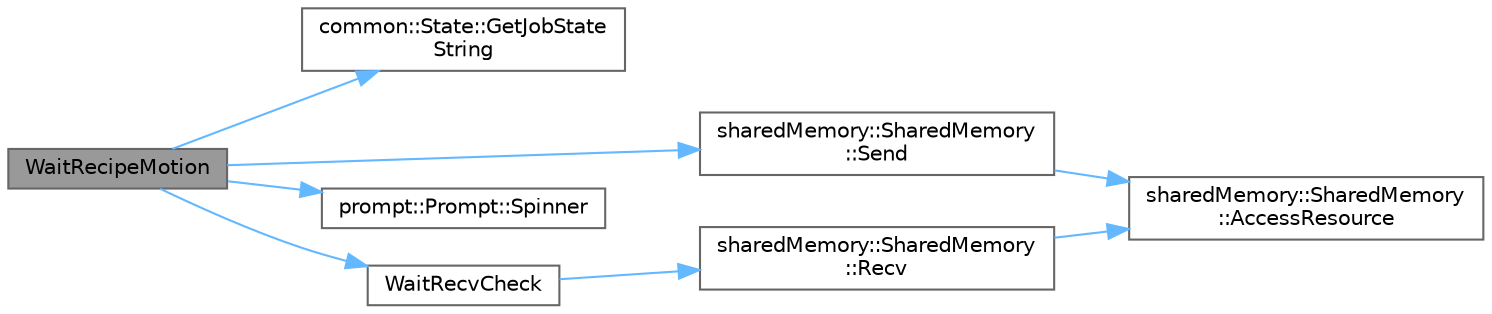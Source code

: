 digraph "WaitRecipeMotion"
{
 // LATEX_PDF_SIZE
  bgcolor="transparent";
  edge [fontname=Helvetica,fontsize=10,labelfontname=Helvetica,labelfontsize=10];
  node [fontname=Helvetica,fontsize=10,shape=box,height=0.2,width=0.4];
  rankdir="LR";
  Node1 [id="Node000001",label="WaitRecipeMotion",height=0.2,width=0.4,color="gray40", fillcolor="grey60", style="filled", fontcolor="black",tooltip="레시피 모션의 완료를 대기합니다."];
  Node1 -> Node2 [id="edge1_Node000001_Node000002",color="steelblue1",style="solid",tooltip=" "];
  Node2 [id="Node000002",label="common::State::GetJobState\lString",height=0.2,width=0.4,color="grey40", fillcolor="white", style="filled",URL="$a00081.html#a1995a4cf45ba87066d00356029652ea9",tooltip="주어진 상태 코드에 해당하는 작업 상태 문자열을 반환하는 함수입니다."];
  Node1 -> Node3 [id="edge2_Node000001_Node000003",color="steelblue1",style="solid",tooltip=" "];
  Node3 [id="Node000003",label="sharedMemory::SharedMemory\l::Send",height=0.2,width=0.4,color="grey40", fillcolor="white", style="filled",URL="$a00129.html#a212b8529781cfac2d75de64db2abdea6",tooltip="데이터를 송신하는 메서드입니다."];
  Node3 -> Node4 [id="edge3_Node000003_Node000004",color="steelblue1",style="solid",tooltip=" "];
  Node4 [id="Node000004",label="sharedMemory::SharedMemory\l::AccessResource",height=0.2,width=0.4,color="grey40", fillcolor="white", style="filled",URL="$a00129.html#aac2e636e1bb07c9b201c7df657b48fac",tooltip="공유 리소스에 접근하는 함수입니다."];
  Node1 -> Node5 [id="edge4_Node000001_Node000005",color="steelblue1",style="solid",tooltip=" "];
  Node5 [id="Node000005",label="prompt::Prompt::Spinner",height=0.2,width=0.4,color="grey40", fillcolor="white", style="filled",URL="$a00149.html#a422dff8328f7a4777c51dff1badcdffb",tooltip="콘솔에 스피너 애니메이션을 출력합니다."];
  Node1 -> Node6 [id="edge5_Node000001_Node000006",color="steelblue1",style="solid",tooltip=" "];
  Node6 [id="Node000006",label="WaitRecvCheck",height=0.2,width=0.4,color="grey40", fillcolor="white", style="filled",URL="$a00059.html#a1dbc4e0a1498a42d8442c915be7358aa",tooltip="지정된 명령을 수신 대기합니다."];
  Node6 -> Node7 [id="edge6_Node000006_Node000007",color="steelblue1",style="solid",tooltip=" "];
  Node7 [id="Node000007",label="sharedMemory::SharedMemory\l::Recv",height=0.2,width=0.4,color="grey40", fillcolor="white", style="filled",URL="$a00129.html#aa0ac84da4690d8f02030dce64d794b6a",tooltip="데이터를 수신하는 메서드입니다."];
  Node7 -> Node4 [id="edge7_Node000007_Node000004",color="steelblue1",style="solid",tooltip=" "];
}

